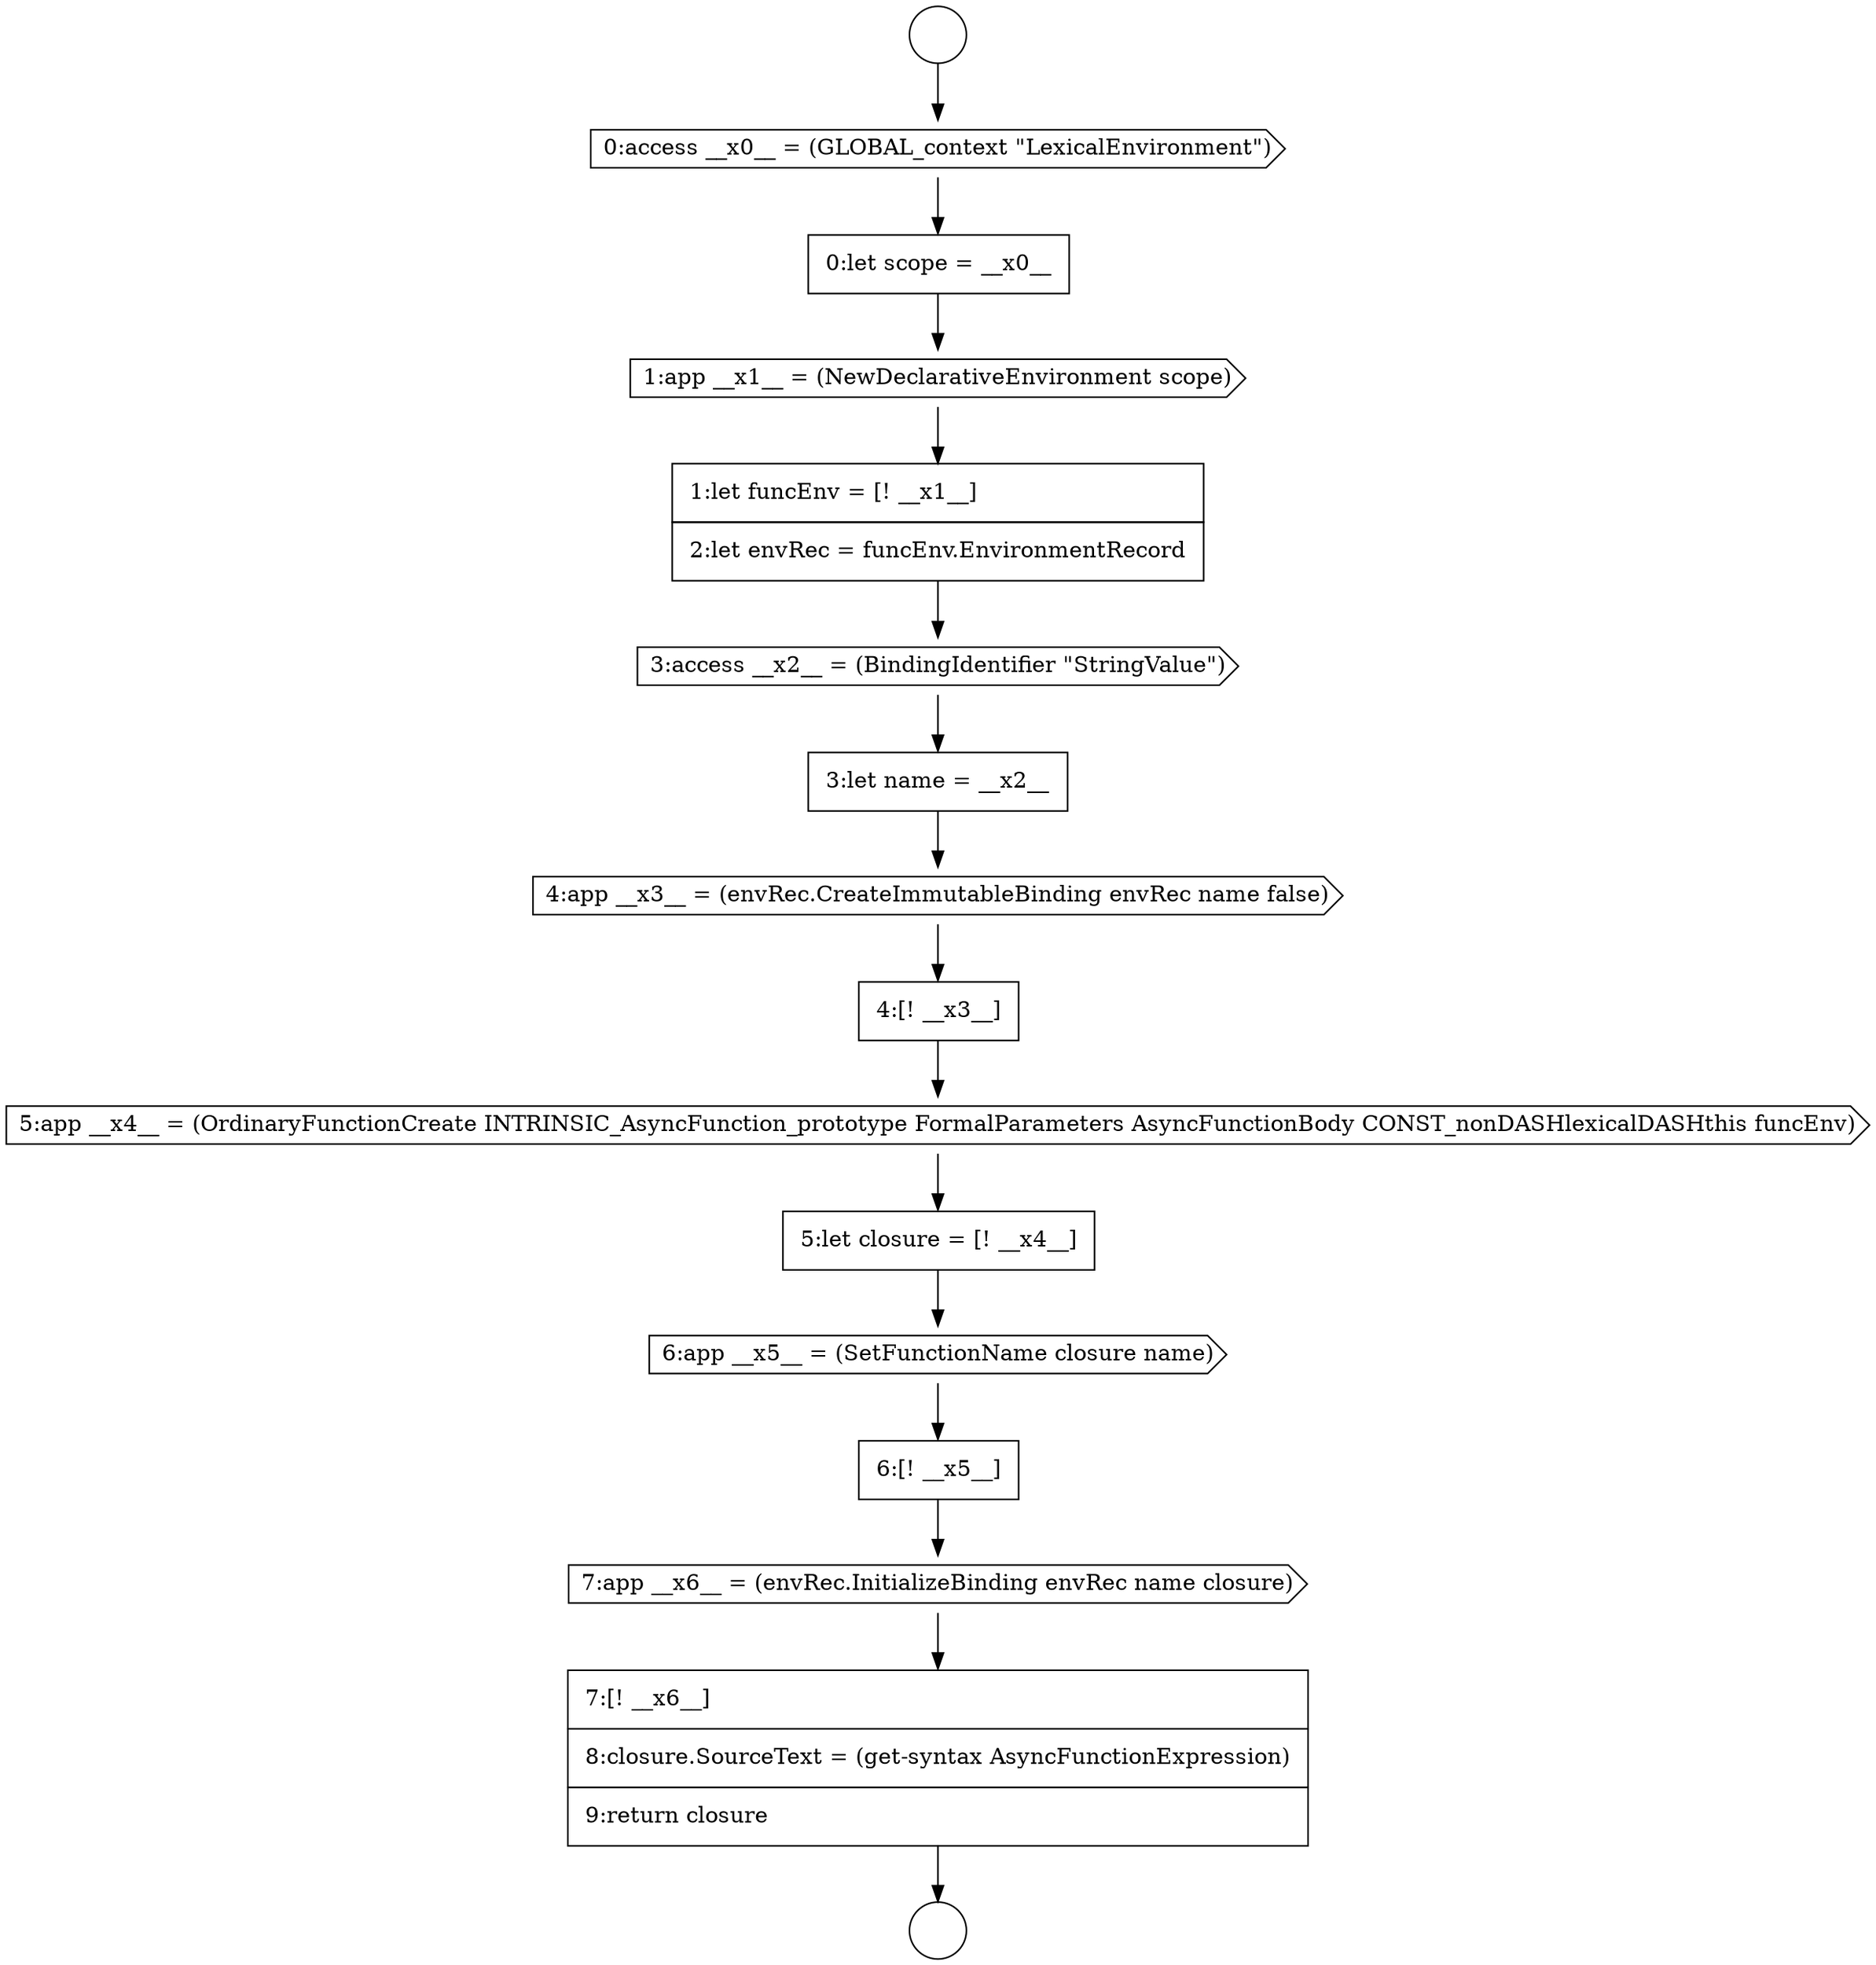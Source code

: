 digraph {
  node9965 [shape=cds, label=<<font color="black">3:access __x2__ = (BindingIdentifier &quot;StringValue&quot;)</font>> color="black" fillcolor="white" style=filled]
  node9961 [shape=cds, label=<<font color="black">0:access __x0__ = (GLOBAL_context &quot;LexicalEnvironment&quot;)</font>> color="black" fillcolor="white" style=filled]
  node9971 [shape=cds, label=<<font color="black">6:app __x5__ = (SetFunctionName closure name)</font>> color="black" fillcolor="white" style=filled]
  node9960 [shape=circle label=" " color="black" fillcolor="white" style=filled]
  node9973 [shape=cds, label=<<font color="black">7:app __x6__ = (envRec.InitializeBinding envRec name closure)</font>> color="black" fillcolor="white" style=filled]
  node9970 [shape=none, margin=0, label=<<font color="black">
    <table border="0" cellborder="1" cellspacing="0" cellpadding="10">
      <tr><td align="left">5:let closure = [! __x4__]</td></tr>
    </table>
  </font>> color="black" fillcolor="white" style=filled]
  node9968 [shape=none, margin=0, label=<<font color="black">
    <table border="0" cellborder="1" cellspacing="0" cellpadding="10">
      <tr><td align="left">4:[! __x3__]</td></tr>
    </table>
  </font>> color="black" fillcolor="white" style=filled]
  node9964 [shape=none, margin=0, label=<<font color="black">
    <table border="0" cellborder="1" cellspacing="0" cellpadding="10">
      <tr><td align="left">1:let funcEnv = [! __x1__]</td></tr>
      <tr><td align="left">2:let envRec = funcEnv.EnvironmentRecord</td></tr>
    </table>
  </font>> color="black" fillcolor="white" style=filled]
  node9974 [shape=none, margin=0, label=<<font color="black">
    <table border="0" cellborder="1" cellspacing="0" cellpadding="10">
      <tr><td align="left">7:[! __x6__]</td></tr>
      <tr><td align="left">8:closure.SourceText = (get-syntax AsyncFunctionExpression)</td></tr>
      <tr><td align="left">9:return closure</td></tr>
    </table>
  </font>> color="black" fillcolor="white" style=filled]
  node9967 [shape=cds, label=<<font color="black">4:app __x3__ = (envRec.CreateImmutableBinding envRec name false)</font>> color="black" fillcolor="white" style=filled]
  node9963 [shape=cds, label=<<font color="black">1:app __x1__ = (NewDeclarativeEnvironment scope)</font>> color="black" fillcolor="white" style=filled]
  node9966 [shape=none, margin=0, label=<<font color="black">
    <table border="0" cellborder="1" cellspacing="0" cellpadding="10">
      <tr><td align="left">3:let name = __x2__</td></tr>
    </table>
  </font>> color="black" fillcolor="white" style=filled]
  node9959 [shape=circle label=" " color="black" fillcolor="white" style=filled]
  node9969 [shape=cds, label=<<font color="black">5:app __x4__ = (OrdinaryFunctionCreate INTRINSIC_AsyncFunction_prototype FormalParameters AsyncFunctionBody CONST_nonDASHlexicalDASHthis funcEnv)</font>> color="black" fillcolor="white" style=filled]
  node9972 [shape=none, margin=0, label=<<font color="black">
    <table border="0" cellborder="1" cellspacing="0" cellpadding="10">
      <tr><td align="left">6:[! __x5__]</td></tr>
    </table>
  </font>> color="black" fillcolor="white" style=filled]
  node9962 [shape=none, margin=0, label=<<font color="black">
    <table border="0" cellborder="1" cellspacing="0" cellpadding="10">
      <tr><td align="left">0:let scope = __x0__</td></tr>
    </table>
  </font>> color="black" fillcolor="white" style=filled]
  node9972 -> node9973 [ color="black"]
  node9963 -> node9964 [ color="black"]
  node9965 -> node9966 [ color="black"]
  node9970 -> node9971 [ color="black"]
  node9969 -> node9970 [ color="black"]
  node9964 -> node9965 [ color="black"]
  node9959 -> node9961 [ color="black"]
  node9966 -> node9967 [ color="black"]
  node9962 -> node9963 [ color="black"]
  node9967 -> node9968 [ color="black"]
  node9961 -> node9962 [ color="black"]
  node9973 -> node9974 [ color="black"]
  node9971 -> node9972 [ color="black"]
  node9968 -> node9969 [ color="black"]
  node9974 -> node9960 [ color="black"]
}
